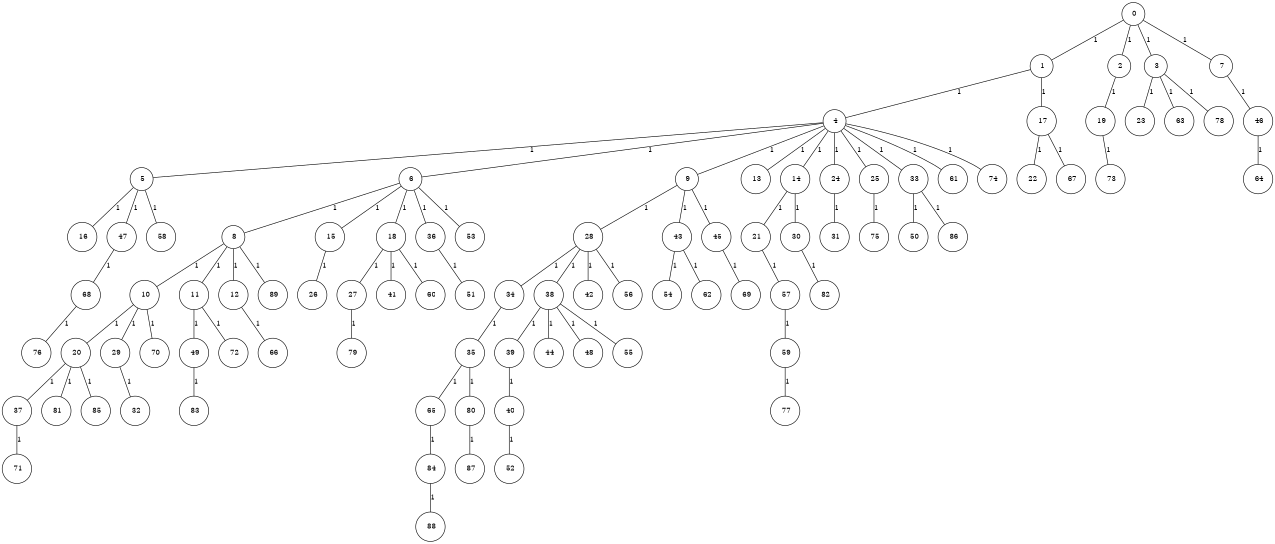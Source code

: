 graph G {
size="8.5,11;"
ratio = "expand;"
fixedsize="true;"
overlap="scale;"
node[shape=circle,width=.12,hight=.12,fontsize=12]
edge[fontsize=12]

0[label=" 0" color=black, pos="2.6309723,1.2081927!"];
1[label=" 1" color=black, pos="2.0808179,1.3065716!"];
2[label=" 2" color=black, pos="1.6278156,2.563453!"];
3[label=" 3" color=black, pos="1.942897,0.54667437!"];
4[label=" 4" color=black, pos="1.6357324,2.6070106!"];
5[label=" 5" color=black, pos="1.1202258,1.5763342!"];
6[label=" 6" color=black, pos="0.39293966,0.36566542!"];
7[label=" 7" color=black, pos="1.7222373,1.0573861!"];
8[label=" 8" color=black, pos="0.62261333,0.73393055!"];
9[label=" 9" color=black, pos="0.10428386,0.20542791!"];
10[label=" 10" color=black, pos="1.0057668,1.4599202!"];
11[label=" 11" color=black, pos="0.23526657,1.1255163!"];
12[label=" 12" color=black, pos="1.9865035,0.81125206!"];
13[label=" 13" color=black, pos="1.5755074,2.7190211!"];
14[label=" 14" color=black, pos="2.5415938,1.9587735!"];
15[label=" 15" color=black, pos="1.7702286,0.61704058!"];
16[label=" 16" color=black, pos="2.2817385,0.096273192!"];
17[label=" 17" color=black, pos="0.39147333,1.1181218!"];
18[label=" 18" color=black, pos="1.070582,2.3459038!"];
19[label=" 19" color=black, pos="2.5846366,0.17684751!"];
20[label=" 20" color=black, pos="2.203947,2.6778695!"];
21[label=" 21" color=black, pos="2.3756858,2.7479016!"];
22[label=" 22" color=black, pos="1.4815771,0.18111067!"];
23[label=" 23" color=black, pos="0.7228347,2.6446476!"];
24[label=" 24" color=black, pos="1.1491224,2.3905956!"];
25[label=" 25" color=black, pos="0.042621942,1.9378358!"];
26[label=" 26" color=black, pos="1.0867595,1.4190525!"];
27[label=" 27" color=black, pos="1.7551598,2.2425363!"];
28[label=" 28" color=black, pos="0.58399959,0.73856121!"];
29[label=" 29" color=black, pos="0.31729636,2.876965!"];
30[label=" 30" color=black, pos="0.19313784,1.0506792!"];
31[label=" 31" color=black, pos="0.85622694,2.9205457!"];
32[label=" 32" color=black, pos="1.4362477,1.545945!"];
33[label=" 33" color=black, pos="0.81985875,2.5920735!"];
34[label=" 34" color=black, pos="0.76752043,0.57801434!"];
35[label=" 35" color=black, pos="1.6070261,1.481787!"];
36[label=" 36" color=black, pos="1.7409564,2.1507111!"];
37[label=" 37" color=black, pos="0.70681094,0.85712619!"];
38[label=" 38" color=black, pos="2.0857518,1.8159213!"];
39[label=" 39" color=black, pos="2.6031322,1.947328!"];
40[label=" 40" color=black, pos="2.0476084,0.51824943!"];
41[label=" 41" color=black, pos="0.97705384,2.7740854!"];
42[label=" 42" color=black, pos="0.12144901,2.2672545!"];
43[label=" 43" color=black, pos="1.1726503,2.9195007!"];
44[label=" 44" color=black, pos="0.96938958,2.9718594!"];
45[label=" 45" color=black, pos="1.0978879,1.5761493!"];
46[label=" 46" color=black, pos="2.7367909,2.1256184!"];
47[label=" 47" color=black, pos="1.1285377,0.37930295!"];
48[label=" 48" color=black, pos="0.56621943,1.0436132!"];
49[label=" 49" color=black, pos="2.0078754,1.2878475!"];
50[label=" 50" color=black, pos="1.1697983,0.85779945!"];
51[label=" 51" color=black, pos="1.3041434,2.2560552!"];
52[label=" 52" color=black, pos="0.84751198,2.9497335!"];
53[label=" 53" color=black, pos="0.056900183,0.12903952!"];
54[label=" 54" color=black, pos="1.9179534,2.1336142!"];
55[label=" 55" color=black, pos="1.3276043,2.2226371!"];
56[label=" 56" color=black, pos="2.4104696,0.437097!"];
57[label=" 57" color=black, pos="2.0839489,0.5476693!"];
58[label=" 58" color=black, pos="0.28004654,0.5961957!"];
59[label=" 59" color=black, pos="0.18276893,2.857723!"];
60[label=" 60" color=black, pos="1.0801655,0.97568077!"];
61[label=" 61" color=black, pos="0.33333932,0.93075683!"];
62[label=" 62" color=black, pos="2.3593782,0.29778385!"];
63[label=" 63" color=black, pos="0.57728826,2.5808062!"];
64[label=" 64" color=black, pos="0.78667132,1.4061028!"];
65[label=" 65" color=black, pos="1.7428477,2.1243674!"];
66[label=" 66" color=black, pos="2.3592408,2.6070842!"];
67[label=" 67" color=black, pos="2.572814,2.5722907!"];
68[label=" 68" color=black, pos="0.27226372,2.7900452!"];
69[label=" 69" color=black, pos="1.6526917,2.8568958!"];
70[label=" 70" color=black, pos="0.78517312,1.6990524!"];
71[label=" 71" color=black, pos="0.67510064,0.35021921!"];
72[label=" 72" color=black, pos="1.2977618,1.3323922!"];
73[label=" 73" color=black, pos="2.710094,1.0635038!"];
74[label=" 74" color=black, pos="0.17732259,1.6113446!"];
75[label=" 75" color=black, pos="2.1353953,2.4031161!"];
76[label=" 76" color=black, pos="2.7316067,0.013262033!"];
77[label=" 77" color=black, pos="2.9139633,2.3963683!"];
78[label=" 78" color=black, pos="2.0248375,1.0615978!"];
79[label=" 79" color=black, pos="0.37527933,0.16171007!"];
80[label=" 80" color=black, pos="2.168139,1.7136506!"];
81[label=" 81" color=black, pos="2.9508618,0.9475679!"];
82[label=" 82" color=black, pos="1.4477425,0.87832092!"];
83[label=" 83" color=black, pos="0.74254777,1.9907968!"];
84[label=" 84" color=black, pos="0.47459829,2.8584529!"];
85[label=" 85" color=black, pos="2.8742166,0.087698088!"];
86[label=" 86" color=black, pos="1.350242,1.5989922!"];
87[label=" 87" color=black, pos="1.561113,2.3985624!"];
88[label=" 88" color=black, pos="2.2548045,2.607485!"];
89[label=" 89" color=black, pos="1.8893675,2.3338506!"];
0--1[label="1"]
0--2[label="1"]
0--3[label="1"]
0--7[label="1"]
1--4[label="1"]
1--17[label="1"]
2--19[label="1"]
3--23[label="1"]
3--63[label="1"]
3--78[label="1"]
4--5[label="1"]
4--6[label="1"]
4--9[label="1"]
4--13[label="1"]
4--14[label="1"]
4--24[label="1"]
4--25[label="1"]
4--33[label="1"]
4--61[label="1"]
4--74[label="1"]
5--16[label="1"]
5--47[label="1"]
5--58[label="1"]
6--8[label="1"]
6--15[label="1"]
6--18[label="1"]
6--36[label="1"]
6--53[label="1"]
7--46[label="1"]
8--10[label="1"]
8--11[label="1"]
8--12[label="1"]
8--89[label="1"]
9--28[label="1"]
9--43[label="1"]
9--45[label="1"]
10--20[label="1"]
10--29[label="1"]
10--70[label="1"]
11--49[label="1"]
11--72[label="1"]
12--66[label="1"]
14--21[label="1"]
14--30[label="1"]
15--26[label="1"]
17--22[label="1"]
17--67[label="1"]
18--27[label="1"]
18--41[label="1"]
18--60[label="1"]
19--73[label="1"]
20--37[label="1"]
20--81[label="1"]
20--85[label="1"]
21--57[label="1"]
24--31[label="1"]
25--75[label="1"]
27--79[label="1"]
28--34[label="1"]
28--38[label="1"]
28--42[label="1"]
28--56[label="1"]
29--32[label="1"]
30--82[label="1"]
33--50[label="1"]
33--86[label="1"]
34--35[label="1"]
35--65[label="1"]
35--80[label="1"]
36--51[label="1"]
37--71[label="1"]
38--39[label="1"]
38--44[label="1"]
38--48[label="1"]
38--55[label="1"]
39--40[label="1"]
40--52[label="1"]
43--54[label="1"]
43--62[label="1"]
45--69[label="1"]
46--64[label="1"]
47--68[label="1"]
49--83[label="1"]
57--59[label="1"]
59--77[label="1"]
65--84[label="1"]
68--76[label="1"]
80--87[label="1"]
84--88[label="1"]

}
